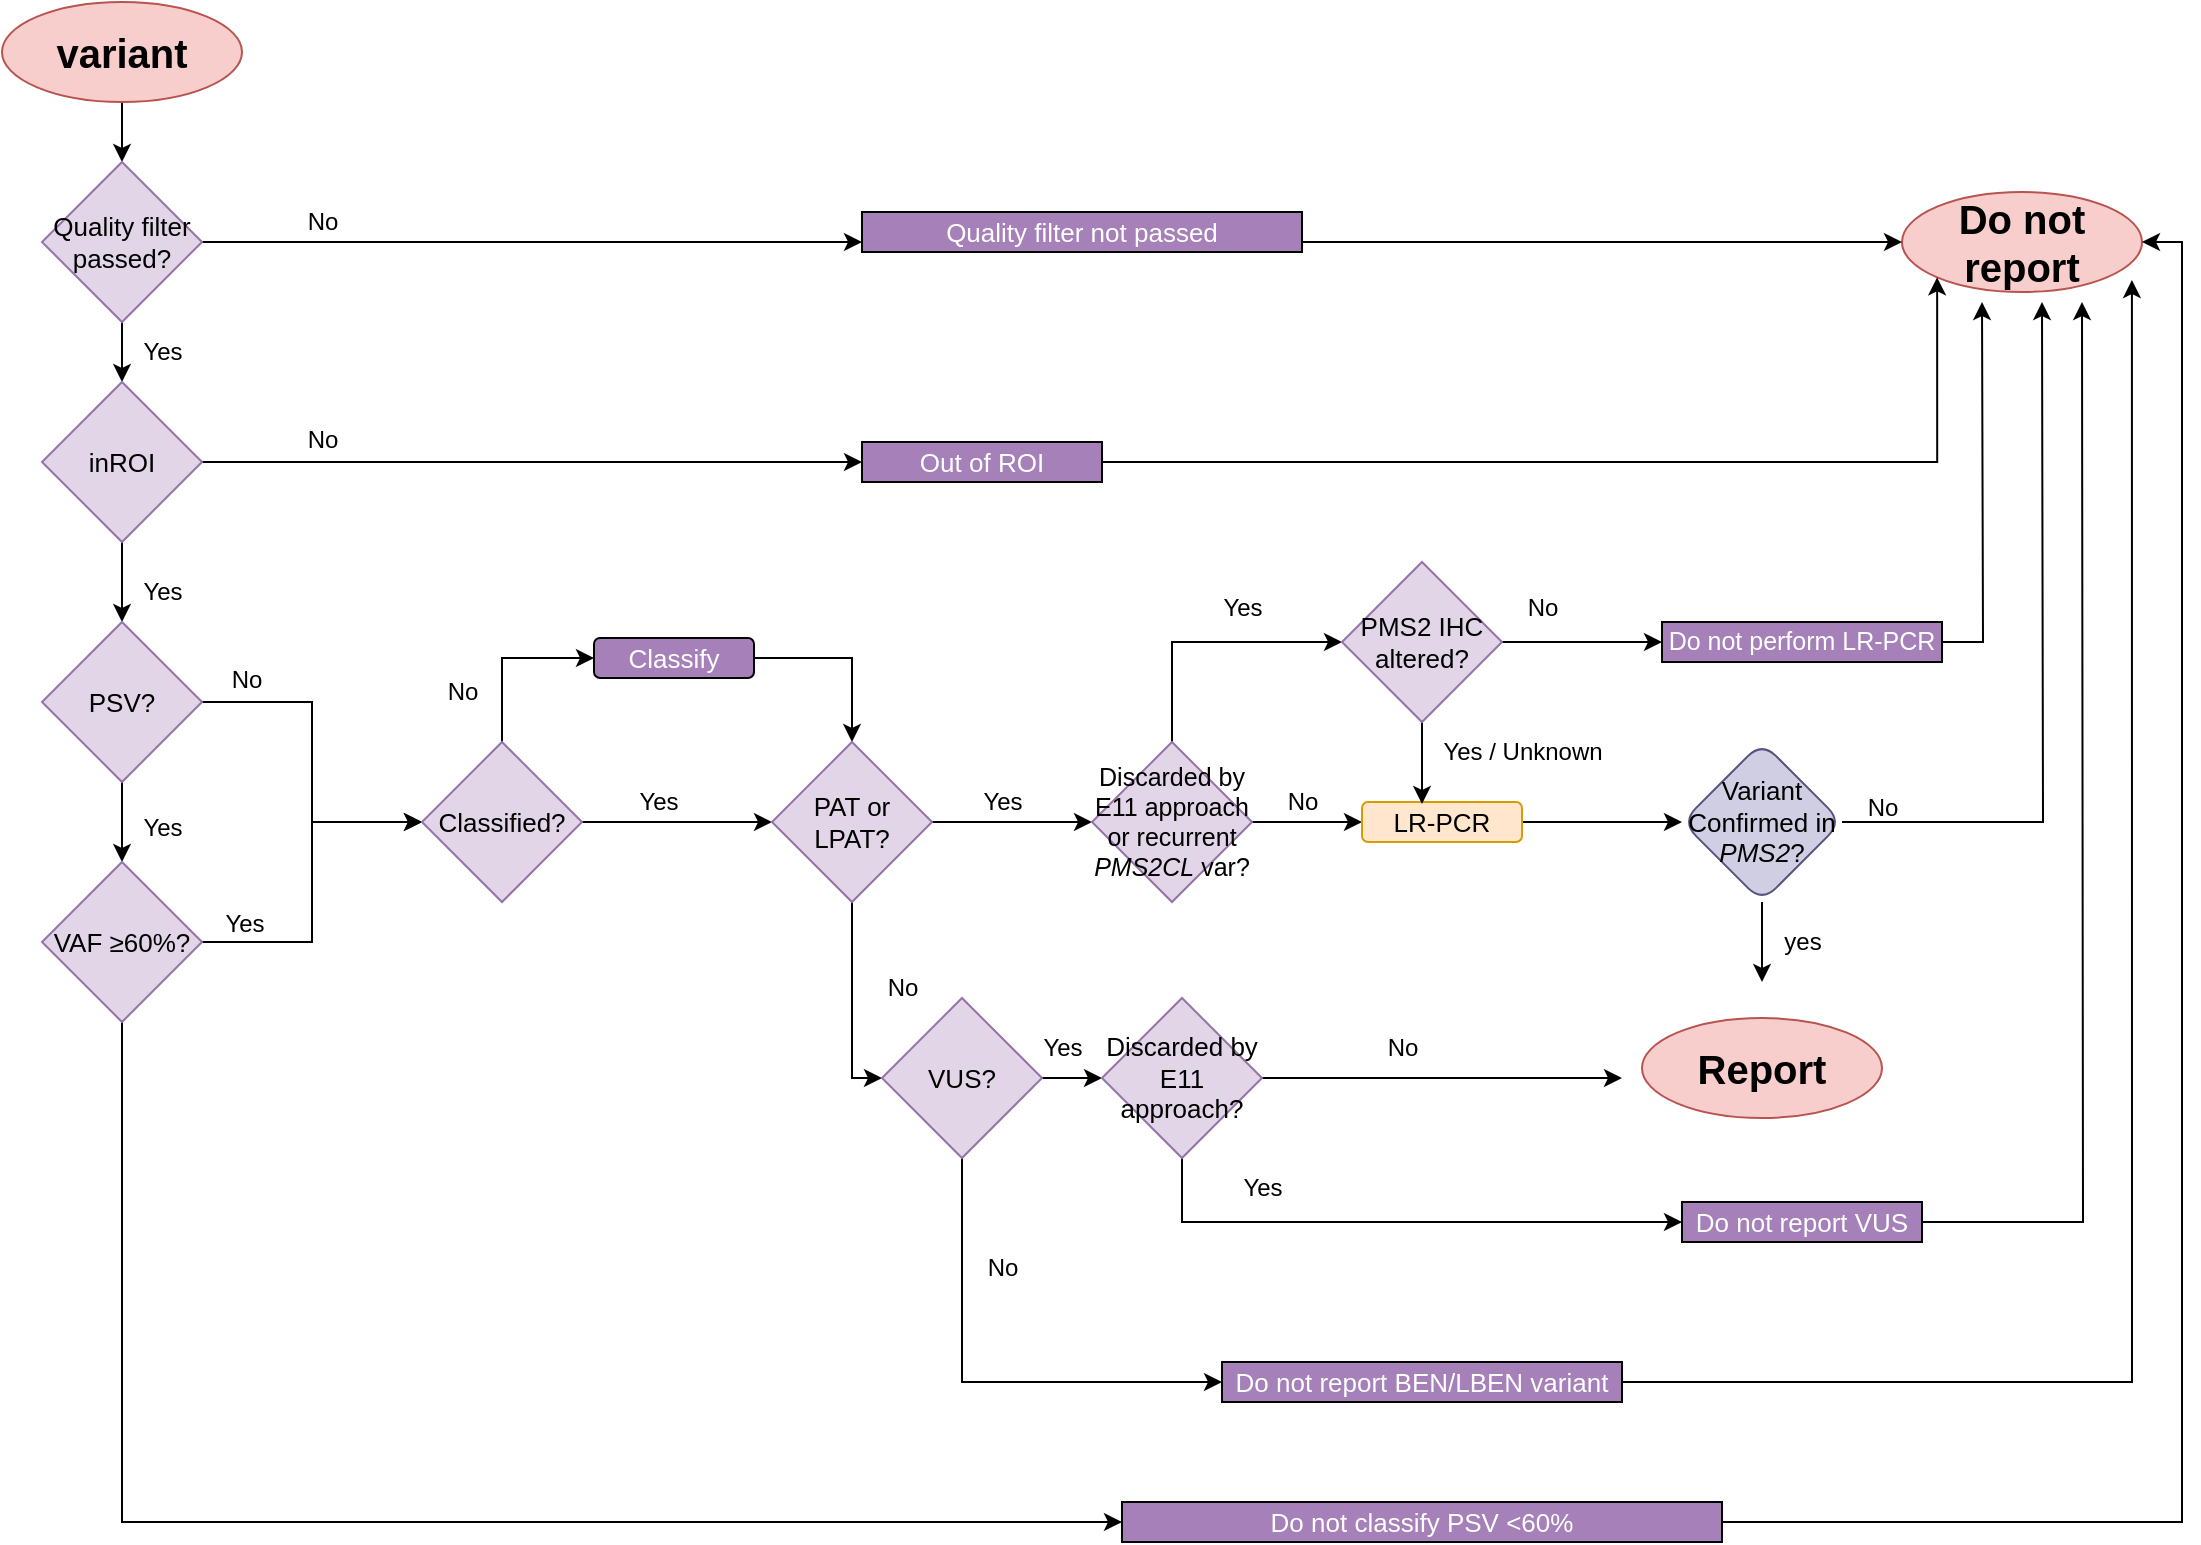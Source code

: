 <mxfile version="22.1.17" type="github">
  <diagram name="Page-1" id="Qz9lvQuuYSKgR6KqhHCB">
    <mxGraphModel dx="1504" dy="837" grid="1" gridSize="10" guides="1" tooltips="1" connect="1" arrows="1" fold="1" page="1" pageScale="1" pageWidth="850" pageHeight="1100" math="0" shadow="0">
      <root>
        <mxCell id="0" />
        <mxCell id="1" parent="0" />
        <mxCell id="L2tWmQwmKj26mh4VTE-m-6" style="edgeStyle=orthogonalEdgeStyle;rounded=0;orthogonalLoop=1;jettySize=auto;html=1;entryX=0.5;entryY=0;entryDx=0;entryDy=0;" parent="1" source="L2tWmQwmKj26mh4VTE-m-1" target="L2tWmQwmKj26mh4VTE-m-2" edge="1">
          <mxGeometry relative="1" as="geometry" />
        </mxCell>
        <mxCell id="L2tWmQwmKj26mh4VTE-m-1" value="&lt;font style=&quot;font-size: 20px;&quot;&gt;&lt;b&gt;&lt;font style=&quot;font-size: 20px;&quot;&gt;variant&lt;/font&gt;&lt;/b&gt;&lt;/font&gt;" style="ellipse;whiteSpace=wrap;html=1;fillColor=#f8cecc;strokeColor=#b85450;" parent="1" vertex="1">
          <mxGeometry x="40" y="150" width="120" height="50" as="geometry" />
        </mxCell>
        <mxCell id="L2tWmQwmKj26mh4VTE-m-11" style="edgeStyle=orthogonalEdgeStyle;rounded=0;orthogonalLoop=1;jettySize=auto;html=1;entryX=0;entryY=0.75;entryDx=0;entryDy=0;" parent="1" source="L2tWmQwmKj26mh4VTE-m-2" target="L2tWmQwmKj26mh4VTE-m-10" edge="1">
          <mxGeometry relative="1" as="geometry" />
        </mxCell>
        <mxCell id="L2tWmQwmKj26mh4VTE-m-16" style="edgeStyle=orthogonalEdgeStyle;rounded=0;orthogonalLoop=1;jettySize=auto;html=1;entryX=0.5;entryY=0;entryDx=0;entryDy=0;" parent="1" source="L2tWmQwmKj26mh4VTE-m-2" target="L2tWmQwmKj26mh4VTE-m-3" edge="1">
          <mxGeometry relative="1" as="geometry" />
        </mxCell>
        <mxCell id="L2tWmQwmKj26mh4VTE-m-2" value="Quality filter passed?" style="rhombus;whiteSpace=wrap;html=1;fillColor=#e1d5e7;strokeColor=#9673a6;fontSize=13;" parent="1" vertex="1">
          <mxGeometry x="60" y="230" width="80" height="80" as="geometry" />
        </mxCell>
        <mxCell id="L2tWmQwmKj26mh4VTE-m-14" value="" style="edgeStyle=orthogonalEdgeStyle;rounded=0;orthogonalLoop=1;jettySize=auto;html=1;" parent="1" source="L2tWmQwmKj26mh4VTE-m-3" target="L2tWmQwmKj26mh4VTE-m-13" edge="1">
          <mxGeometry relative="1" as="geometry" />
        </mxCell>
        <mxCell id="L2tWmQwmKj26mh4VTE-m-19" style="edgeStyle=orthogonalEdgeStyle;rounded=0;orthogonalLoop=1;jettySize=auto;html=1;entryX=0.5;entryY=0;entryDx=0;entryDy=0;" parent="1" source="L2tWmQwmKj26mh4VTE-m-3" target="L2tWmQwmKj26mh4VTE-m-4" edge="1">
          <mxGeometry relative="1" as="geometry" />
        </mxCell>
        <mxCell id="L2tWmQwmKj26mh4VTE-m-3" value="inROI" style="rhombus;whiteSpace=wrap;html=1;fillColor=#e1d5e7;strokeColor=#9673a6;fontSize=13;" parent="1" vertex="1">
          <mxGeometry x="60" y="340" width="80" height="80" as="geometry" />
        </mxCell>
        <mxCell id="L2tWmQwmKj26mh4VTE-m-22" style="edgeStyle=orthogonalEdgeStyle;rounded=0;orthogonalLoop=1;jettySize=auto;html=1;entryX=0.5;entryY=0;entryDx=0;entryDy=0;" parent="1" source="L2tWmQwmKj26mh4VTE-m-4" target="L2tWmQwmKj26mh4VTE-m-21" edge="1">
          <mxGeometry relative="1" as="geometry" />
        </mxCell>
        <mxCell id="L2tWmQwmKj26mh4VTE-m-30" style="edgeStyle=orthogonalEdgeStyle;rounded=0;orthogonalLoop=1;jettySize=auto;html=1;" parent="1" source="L2tWmQwmKj26mh4VTE-m-4" target="L2tWmQwmKj26mh4VTE-m-23" edge="1">
          <mxGeometry relative="1" as="geometry" />
        </mxCell>
        <mxCell id="L2tWmQwmKj26mh4VTE-m-4" value="PSV?" style="rhombus;whiteSpace=wrap;html=1;fillColor=#e1d5e7;strokeColor=#9673a6;fontSize=13;" parent="1" vertex="1">
          <mxGeometry x="60" y="460" width="80" height="80" as="geometry" />
        </mxCell>
        <mxCell id="L2tWmQwmKj26mh4VTE-m-5" value="&lt;font size=&quot;1&quot;&gt;&lt;b&gt;&lt;font style=&quot;font-size: 20px;&quot;&gt;Do not report&lt;/font&gt;&lt;/b&gt;&lt;/font&gt;" style="ellipse;whiteSpace=wrap;html=1;fillColor=#f8cecc;strokeColor=#b85450;gradientColor=none;fontSize=16;" parent="1" vertex="1">
          <mxGeometry x="990" y="245" width="120" height="50" as="geometry" />
        </mxCell>
        <mxCell id="L2tWmQwmKj26mh4VTE-m-8" value="No" style="text;html=1;align=center;verticalAlign=middle;resizable=0;points=[];autosize=1;strokeColor=none;fillColor=none;" parent="1" vertex="1">
          <mxGeometry x="180" y="245" width="40" height="30" as="geometry" />
        </mxCell>
        <mxCell id="L2tWmQwmKj26mh4VTE-m-12" style="edgeStyle=orthogonalEdgeStyle;rounded=0;orthogonalLoop=1;jettySize=auto;html=1;" parent="1" source="L2tWmQwmKj26mh4VTE-m-10" target="L2tWmQwmKj26mh4VTE-m-5" edge="1">
          <mxGeometry relative="1" as="geometry">
            <Array as="points">
              <mxPoint x="740" y="270" />
              <mxPoint x="740" y="270" />
            </Array>
          </mxGeometry>
        </mxCell>
        <mxCell id="L2tWmQwmKj26mh4VTE-m-10" value="Quality filter not passed" style="rounded=0;whiteSpace=wrap;html=1;fillColor=#A680B8;fontSize=13;fontColor=#ffffff;" parent="1" vertex="1">
          <mxGeometry x="470" y="255" width="220" height="20" as="geometry" />
        </mxCell>
        <mxCell id="L2tWmQwmKj26mh4VTE-m-15" style="edgeStyle=orthogonalEdgeStyle;rounded=0;orthogonalLoop=1;jettySize=auto;html=1;entryX=0;entryY=1;entryDx=0;entryDy=0;" parent="1" source="L2tWmQwmKj26mh4VTE-m-13" target="L2tWmQwmKj26mh4VTE-m-5" edge="1">
          <mxGeometry relative="1" as="geometry" />
        </mxCell>
        <mxCell id="L2tWmQwmKj26mh4VTE-m-13" value="Out of ROI" style="whiteSpace=wrap;html=1;fillColor=#A680B8;fontSize=13;fontColor=#ffffff;" parent="1" vertex="1">
          <mxGeometry x="470" y="370" width="120" height="20" as="geometry" />
        </mxCell>
        <mxCell id="L2tWmQwmKj26mh4VTE-m-17" value="Yes" style="text;html=1;align=center;verticalAlign=middle;resizable=0;points=[];autosize=1;strokeColor=none;fillColor=none;" parent="1" vertex="1">
          <mxGeometry x="100" y="310" width="40" height="30" as="geometry" />
        </mxCell>
        <mxCell id="L2tWmQwmKj26mh4VTE-m-18" value="No" style="text;html=1;align=center;verticalAlign=middle;resizable=0;points=[];autosize=1;strokeColor=none;fillColor=none;" parent="1" vertex="1">
          <mxGeometry x="180" y="354" width="40" height="30" as="geometry" />
        </mxCell>
        <mxCell id="L2tWmQwmKj26mh4VTE-m-20" value="Yes" style="text;html=1;align=center;verticalAlign=middle;resizable=0;points=[];autosize=1;strokeColor=none;fillColor=none;" parent="1" vertex="1">
          <mxGeometry x="100" y="430" width="40" height="30" as="geometry" />
        </mxCell>
        <mxCell id="L2tWmQwmKj26mh4VTE-m-27" value="" style="edgeStyle=orthogonalEdgeStyle;rounded=0;orthogonalLoop=1;jettySize=auto;html=1;" parent="1" source="L2tWmQwmKj26mh4VTE-m-21" target="L2tWmQwmKj26mh4VTE-m-26" edge="1">
          <mxGeometry relative="1" as="geometry">
            <Array as="points">
              <mxPoint x="100" y="910" />
              <mxPoint x="670" y="910" />
            </Array>
          </mxGeometry>
        </mxCell>
        <mxCell id="L2tWmQwmKj26mh4VTE-m-31" style="edgeStyle=orthogonalEdgeStyle;rounded=0;orthogonalLoop=1;jettySize=auto;html=1;" parent="1" source="L2tWmQwmKj26mh4VTE-m-21" target="L2tWmQwmKj26mh4VTE-m-23" edge="1">
          <mxGeometry relative="1" as="geometry" />
        </mxCell>
        <mxCell id="L2tWmQwmKj26mh4VTE-m-21" value="VAF ≥60%?" style="rhombus;whiteSpace=wrap;html=1;fillColor=#e1d5e7;strokeColor=#9673a6;fontSize=13;" parent="1" vertex="1">
          <mxGeometry x="60" y="580" width="80" height="80" as="geometry" />
        </mxCell>
        <mxCell id="L2tWmQwmKj26mh4VTE-m-43" style="edgeStyle=orthogonalEdgeStyle;rounded=0;orthogonalLoop=1;jettySize=auto;html=1;entryX=0;entryY=0.5;entryDx=0;entryDy=0;" parent="1" source="L2tWmQwmKj26mh4VTE-m-23" target="L2tWmQwmKj26mh4VTE-m-35" edge="1">
          <mxGeometry relative="1" as="geometry">
            <Array as="points">
              <mxPoint x="290" y="478" />
            </Array>
          </mxGeometry>
        </mxCell>
        <mxCell id="L2tWmQwmKj26mh4VTE-m-45" value="" style="edgeStyle=orthogonalEdgeStyle;rounded=0;orthogonalLoop=1;jettySize=auto;html=1;" parent="1" source="L2tWmQwmKj26mh4VTE-m-23" target="L2tWmQwmKj26mh4VTE-m-44" edge="1">
          <mxGeometry relative="1" as="geometry" />
        </mxCell>
        <mxCell id="L2tWmQwmKj26mh4VTE-m-23" value="Classified?" style="rhombus;whiteSpace=wrap;html=1;fillColor=#e1d5e7;strokeColor=#9673a6;fontSize=13;" parent="1" vertex="1">
          <mxGeometry x="250" y="520" width="80" height="80" as="geometry" />
        </mxCell>
        <mxCell id="L2tWmQwmKj26mh4VTE-m-95" style="edgeStyle=orthogonalEdgeStyle;rounded=0;orthogonalLoop=1;jettySize=auto;html=1;entryX=1;entryY=0.5;entryDx=0;entryDy=0;" parent="1" source="L2tWmQwmKj26mh4VTE-m-26" target="L2tWmQwmKj26mh4VTE-m-5" edge="1">
          <mxGeometry relative="1" as="geometry" />
        </mxCell>
        <mxCell id="L2tWmQwmKj26mh4VTE-m-26" value="Do not classify PSV &amp;lt;60%" style="whiteSpace=wrap;html=1;fillColor=#A680B8;fontSize=13;fontColor=#ffffff;" parent="1" vertex="1">
          <mxGeometry x="600" y="900" width="300" height="20" as="geometry" />
        </mxCell>
        <mxCell id="L2tWmQwmKj26mh4VTE-m-32" value="No" style="text;html=1;align=center;verticalAlign=middle;resizable=0;points=[];autosize=1;strokeColor=none;fillColor=none;" parent="1" vertex="1">
          <mxGeometry x="142" y="474" width="40" height="30" as="geometry" />
        </mxCell>
        <mxCell id="L2tWmQwmKj26mh4VTE-m-33" value="Yes" style="text;html=1;align=center;verticalAlign=middle;resizable=0;points=[];autosize=1;strokeColor=none;fillColor=none;" parent="1" vertex="1">
          <mxGeometry x="141" y="596" width="40" height="30" as="geometry" />
        </mxCell>
        <mxCell id="L2tWmQwmKj26mh4VTE-m-48" style="edgeStyle=orthogonalEdgeStyle;rounded=0;orthogonalLoop=1;jettySize=auto;html=1;entryX=0.5;entryY=0;entryDx=0;entryDy=0;" parent="1" source="L2tWmQwmKj26mh4VTE-m-35" target="L2tWmQwmKj26mh4VTE-m-44" edge="1">
          <mxGeometry relative="1" as="geometry" />
        </mxCell>
        <mxCell id="L2tWmQwmKj26mh4VTE-m-35" value="Classify " style="rounded=1;whiteSpace=wrap;html=1;fillColor=#A680B8;fontSize=13;fontColor=#ffffff;" parent="1" vertex="1">
          <mxGeometry x="336" y="468" width="80" height="20" as="geometry" />
        </mxCell>
        <mxCell id="L2tWmQwmKj26mh4VTE-m-47" value="" style="edgeStyle=orthogonalEdgeStyle;rounded=0;orthogonalLoop=1;jettySize=auto;html=1;" parent="1" source="L2tWmQwmKj26mh4VTE-m-44" target="L2tWmQwmKj26mh4VTE-m-46" edge="1">
          <mxGeometry relative="1" as="geometry" />
        </mxCell>
        <mxCell id="L2tWmQwmKj26mh4VTE-m-63" style="edgeStyle=orthogonalEdgeStyle;rounded=0;orthogonalLoop=1;jettySize=auto;html=1;entryX=0;entryY=0.5;entryDx=0;entryDy=0;" parent="1" source="L2tWmQwmKj26mh4VTE-m-44" target="L2tWmQwmKj26mh4VTE-m-62" edge="1">
          <mxGeometry relative="1" as="geometry">
            <Array as="points">
              <mxPoint x="465" y="688" />
            </Array>
          </mxGeometry>
        </mxCell>
        <mxCell id="L2tWmQwmKj26mh4VTE-m-44" value="PAT or LPAT?" style="rhombus;whiteSpace=wrap;html=1;fillColor=#e1d5e7;strokeColor=#9673a6;fontSize=13;" parent="1" vertex="1">
          <mxGeometry x="425" y="520" width="80" height="80" as="geometry" />
        </mxCell>
        <mxCell id="L2tWmQwmKj26mh4VTE-m-51" style="edgeStyle=orthogonalEdgeStyle;rounded=0;orthogonalLoop=1;jettySize=auto;html=1;entryX=0;entryY=0.5;entryDx=0;entryDy=0;" parent="1" source="L2tWmQwmKj26mh4VTE-m-46" target="L2tWmQwmKj26mh4VTE-m-49" edge="1">
          <mxGeometry relative="1" as="geometry" />
        </mxCell>
        <mxCell id="L2tWmQwmKj26mh4VTE-m-55" style="edgeStyle=orthogonalEdgeStyle;rounded=0;orthogonalLoop=1;jettySize=auto;html=1;exitX=0.5;exitY=0;exitDx=0;exitDy=0;entryX=0;entryY=0.5;entryDx=0;entryDy=0;" parent="1" source="L2tWmQwmKj26mh4VTE-m-46" target="L2tWmQwmKj26mh4VTE-m-54" edge="1">
          <mxGeometry relative="1" as="geometry" />
        </mxCell>
        <mxCell id="L2tWmQwmKj26mh4VTE-m-46" value="&lt;font style=&quot;font-size: 12.5px;&quot;&gt;Discarded by E11 approach or recurrent &lt;i style=&quot;font-size: 12.5px;&quot;&gt;PMS2CL&lt;/i&gt; var?&lt;/font&gt;" style="rhombus;whiteSpace=wrap;html=1;fillColor=#e1d5e7;strokeColor=#9673a6;fontSize=12.5;" parent="1" vertex="1">
          <mxGeometry x="585" y="520" width="80" height="80" as="geometry" />
        </mxCell>
        <mxCell id="L2tWmQwmKj26mh4VTE-m-86" value="" style="edgeStyle=orthogonalEdgeStyle;rounded=0;orthogonalLoop=1;jettySize=auto;html=1;" parent="1" source="L2tWmQwmKj26mh4VTE-m-49" target="L2tWmQwmKj26mh4VTE-m-85" edge="1">
          <mxGeometry relative="1" as="geometry" />
        </mxCell>
        <mxCell id="L2tWmQwmKj26mh4VTE-m-49" value="LR-PCR" style="rounded=1;whiteSpace=wrap;html=1;fillColor=#ffe6cc;strokeColor=#d79b00;fontSize=13;" parent="1" vertex="1">
          <mxGeometry x="720" y="550" width="80" height="20" as="geometry" />
        </mxCell>
        <mxCell id="L2tWmQwmKj26mh4VTE-m-50" value="Yes" style="text;html=1;align=center;verticalAlign=middle;resizable=0;points=[];autosize=1;strokeColor=none;fillColor=none;" parent="1" vertex="1">
          <mxGeometry x="520" y="535" width="40" height="30" as="geometry" />
        </mxCell>
        <mxCell id="L2tWmQwmKj26mh4VTE-m-52" value="No" style="text;html=1;align=center;verticalAlign=middle;resizable=0;points=[];autosize=1;strokeColor=none;fillColor=none;" parent="1" vertex="1">
          <mxGeometry x="670" y="535" width="40" height="30" as="geometry" />
        </mxCell>
        <mxCell id="L2tWmQwmKj26mh4VTE-m-57" style="edgeStyle=orthogonalEdgeStyle;rounded=0;orthogonalLoop=1;jettySize=auto;html=1;entryX=0.375;entryY=0.05;entryDx=0;entryDy=0;entryPerimeter=0;" parent="1" source="L2tWmQwmKj26mh4VTE-m-54" target="L2tWmQwmKj26mh4VTE-m-49" edge="1">
          <mxGeometry relative="1" as="geometry" />
        </mxCell>
        <mxCell id="L2tWmQwmKj26mh4VTE-m-68" value="" style="edgeStyle=orthogonalEdgeStyle;rounded=0;orthogonalLoop=1;jettySize=auto;html=1;" parent="1" source="L2tWmQwmKj26mh4VTE-m-54" target="L2tWmQwmKj26mh4VTE-m-67" edge="1">
          <mxGeometry relative="1" as="geometry" />
        </mxCell>
        <mxCell id="L2tWmQwmKj26mh4VTE-m-54" value="PMS2 IHC altered?" style="rhombus;whiteSpace=wrap;html=1;fillColor=#e1d5e7;strokeColor=#9673a6;fontSize=13;" parent="1" vertex="1">
          <mxGeometry x="710" y="430" width="80" height="80" as="geometry" />
        </mxCell>
        <mxCell id="L2tWmQwmKj26mh4VTE-m-56" value="Yes" style="text;html=1;align=center;verticalAlign=middle;resizable=0;points=[];autosize=1;strokeColor=none;fillColor=none;" parent="1" vertex="1">
          <mxGeometry x="640" y="438" width="40" height="30" as="geometry" />
        </mxCell>
        <mxCell id="L2tWmQwmKj26mh4VTE-m-58" value="Yes / Unknown" style="text;html=1;align=center;verticalAlign=middle;resizable=0;points=[];autosize=1;strokeColor=none;fillColor=none;" parent="1" vertex="1">
          <mxGeometry x="750" y="510" width="100" height="30" as="geometry" />
        </mxCell>
        <mxCell id="L2tWmQwmKj26mh4VTE-m-60" value="No" style="text;html=1;align=center;verticalAlign=middle;resizable=0;points=[];autosize=1;strokeColor=none;fillColor=none;" parent="1" vertex="1">
          <mxGeometry x="790" y="438" width="40" height="30" as="geometry" />
        </mxCell>
        <mxCell id="L2tWmQwmKj26mh4VTE-m-71" style="edgeStyle=orthogonalEdgeStyle;rounded=0;orthogonalLoop=1;jettySize=auto;html=1;" parent="1" source="L2tWmQwmKj26mh4VTE-m-62" target="L2tWmQwmKj26mh4VTE-m-70" edge="1">
          <mxGeometry relative="1" as="geometry" />
        </mxCell>
        <mxCell id="L2tWmQwmKj26mh4VTE-m-75" value="" style="edgeStyle=orthogonalEdgeStyle;rounded=0;orthogonalLoop=1;jettySize=auto;html=1;" parent="1" source="L2tWmQwmKj26mh4VTE-m-62" target="L2tWmQwmKj26mh4VTE-m-74" edge="1">
          <mxGeometry relative="1" as="geometry">
            <Array as="points">
              <mxPoint x="520" y="840" />
            </Array>
          </mxGeometry>
        </mxCell>
        <mxCell id="L2tWmQwmKj26mh4VTE-m-62" value="VUS?" style="rhombus;whiteSpace=wrap;html=1;fillColor=#e1d5e7;strokeColor=#9673a6;fontSize=13;" parent="1" vertex="1">
          <mxGeometry x="480" y="648" width="80" height="80" as="geometry" />
        </mxCell>
        <mxCell id="L2tWmQwmKj26mh4VTE-m-64" value="No" style="text;html=1;align=center;verticalAlign=middle;resizable=0;points=[];autosize=1;strokeColor=none;fillColor=none;" parent="1" vertex="1">
          <mxGeometry x="470" y="628" width="40" height="30" as="geometry" />
        </mxCell>
        <mxCell id="L2tWmQwmKj26mh4VTE-m-98" style="edgeStyle=orthogonalEdgeStyle;rounded=0;orthogonalLoop=1;jettySize=auto;html=1;" parent="1" source="L2tWmQwmKj26mh4VTE-m-67" edge="1">
          <mxGeometry relative="1" as="geometry">
            <mxPoint x="1030" y="300" as="targetPoint" />
          </mxGeometry>
        </mxCell>
        <mxCell id="L2tWmQwmKj26mh4VTE-m-67" value="Do not perform LR-PCR" style="whiteSpace=wrap;html=1;fillColor=#A680B8;fontSize=12.5;fontColor=#ffffff;" parent="1" vertex="1">
          <mxGeometry x="870" y="460" width="140" height="20" as="geometry" />
        </mxCell>
        <mxCell id="L2tWmQwmKj26mh4VTE-m-97" style="edgeStyle=orthogonalEdgeStyle;rounded=0;orthogonalLoop=1;jettySize=auto;html=1;entryX=0;entryY=0.5;entryDx=0;entryDy=0;" parent="1" source="L2tWmQwmKj26mh4VTE-m-70" target="L2tWmQwmKj26mh4VTE-m-81" edge="1">
          <mxGeometry relative="1" as="geometry">
            <Array as="points">
              <mxPoint x="630" y="760" />
            </Array>
          </mxGeometry>
        </mxCell>
        <mxCell id="L2tWmQwmKj26mh4VTE-m-100" style="edgeStyle=orthogonalEdgeStyle;rounded=0;orthogonalLoop=1;jettySize=auto;html=1;" parent="1" source="L2tWmQwmKj26mh4VTE-m-70" edge="1">
          <mxGeometry relative="1" as="geometry">
            <mxPoint x="850" y="688" as="targetPoint" />
          </mxGeometry>
        </mxCell>
        <mxCell id="L2tWmQwmKj26mh4VTE-m-70" value="Discarded by E11 approach?" style="rhombus;whiteSpace=wrap;html=1;fillColor=#e1d5e7;strokeColor=#9673a6;fontSize=13;" parent="1" vertex="1">
          <mxGeometry x="590" y="648" width="80" height="80" as="geometry" />
        </mxCell>
        <mxCell id="L2tWmQwmKj26mh4VTE-m-72" value="Yes" style="text;html=1;align=center;verticalAlign=middle;resizable=0;points=[];autosize=1;strokeColor=none;fillColor=none;" parent="1" vertex="1">
          <mxGeometry x="550" y="658" width="40" height="30" as="geometry" />
        </mxCell>
        <mxCell id="L2tWmQwmKj26mh4VTE-m-99" style="edgeStyle=orthogonalEdgeStyle;rounded=0;orthogonalLoop=1;jettySize=auto;html=1;entryX=0.958;entryY=0.88;entryDx=0;entryDy=0;entryPerimeter=0;" parent="1" source="L2tWmQwmKj26mh4VTE-m-74" target="L2tWmQwmKj26mh4VTE-m-5" edge="1">
          <mxGeometry relative="1" as="geometry" />
        </mxCell>
        <mxCell id="L2tWmQwmKj26mh4VTE-m-74" value="Do not report BEN/LBEN variant" style="whiteSpace=wrap;html=1;fillColor=#A680B8;fontSize=13;fontColor=#ffffff;" parent="1" vertex="1">
          <mxGeometry x="650" y="830" width="200" height="20" as="geometry" />
        </mxCell>
        <mxCell id="L2tWmQwmKj26mh4VTE-m-80" value="Yes" style="text;html=1;align=center;verticalAlign=middle;resizable=0;points=[];autosize=1;strokeColor=none;fillColor=none;" parent="1" vertex="1">
          <mxGeometry x="650" y="728" width="40" height="30" as="geometry" />
        </mxCell>
        <mxCell id="L2tWmQwmKj26mh4VTE-m-83" style="edgeStyle=orthogonalEdgeStyle;rounded=0;orthogonalLoop=1;jettySize=auto;html=1;" parent="1" source="L2tWmQwmKj26mh4VTE-m-81" edge="1">
          <mxGeometry relative="1" as="geometry">
            <mxPoint x="1080" y="300" as="targetPoint" />
          </mxGeometry>
        </mxCell>
        <mxCell id="L2tWmQwmKj26mh4VTE-m-81" value="Do not report VUS" style="whiteSpace=wrap;html=1;fillColor=#A680B8;fontSize=13;fontColor=#ffffff;" parent="1" vertex="1">
          <mxGeometry x="880" y="750" width="120" height="20" as="geometry" />
        </mxCell>
        <mxCell id="L2tWmQwmKj26mh4VTE-m-87" style="edgeStyle=orthogonalEdgeStyle;rounded=0;orthogonalLoop=1;jettySize=auto;html=1;" parent="1" source="L2tWmQwmKj26mh4VTE-m-85" edge="1">
          <mxGeometry relative="1" as="geometry">
            <mxPoint x="1060" y="300" as="targetPoint" />
          </mxGeometry>
        </mxCell>
        <mxCell id="L2tWmQwmKj26mh4VTE-m-93" style="edgeStyle=orthogonalEdgeStyle;rounded=0;orthogonalLoop=1;jettySize=auto;html=1;" parent="1" source="L2tWmQwmKj26mh4VTE-m-85" edge="1">
          <mxGeometry relative="1" as="geometry">
            <mxPoint x="920" y="640" as="targetPoint" />
          </mxGeometry>
        </mxCell>
        <mxCell id="L2tWmQwmKj26mh4VTE-m-85" value="Variant Confirmed in &lt;i style=&quot;font-size: 13px;&quot;&gt;PMS2&lt;/i&gt;?" style="rhombus;whiteSpace=wrap;html=1;rounded=1;fillColor=#d0cee2;strokeColor=#56517e;fontSize=13;" parent="1" vertex="1">
          <mxGeometry x="880" y="520" width="80" height="80" as="geometry" />
        </mxCell>
        <mxCell id="L2tWmQwmKj26mh4VTE-m-88" value="No" style="text;html=1;align=center;verticalAlign=middle;resizable=0;points=[];autosize=1;strokeColor=none;fillColor=none;" parent="1" vertex="1">
          <mxGeometry x="960" y="538" width="40" height="30" as="geometry" />
        </mxCell>
        <mxCell id="L2tWmQwmKj26mh4VTE-m-90" value="&lt;b&gt;&lt;font style=&quot;font-size: 20px;&quot;&gt;Report&lt;/font&gt;&lt;/b&gt;" style="ellipse;whiteSpace=wrap;html=1;fillColor=#f8cecc;strokeColor=#b85450;" parent="1" vertex="1">
          <mxGeometry x="860" y="658" width="120" height="50" as="geometry" />
        </mxCell>
        <mxCell id="L2tWmQwmKj26mh4VTE-m-92" value="No" style="text;html=1;align=center;verticalAlign=middle;resizable=0;points=[];autosize=1;strokeColor=none;fillColor=none;" parent="1" vertex="1">
          <mxGeometry x="720" y="658" width="40" height="30" as="geometry" />
        </mxCell>
        <mxCell id="L2tWmQwmKj26mh4VTE-m-94" value="yes" style="text;html=1;align=center;verticalAlign=middle;resizable=0;points=[];autosize=1;strokeColor=none;fillColor=none;" parent="1" vertex="1">
          <mxGeometry x="920" y="605" width="40" height="30" as="geometry" />
        </mxCell>
        <mxCell id="L2tWmQwmKj26mh4VTE-m-96" value="No" style="text;html=1;align=center;verticalAlign=middle;resizable=0;points=[];autosize=1;strokeColor=none;fillColor=none;" parent="1" vertex="1">
          <mxGeometry x="520" y="768" width="40" height="30" as="geometry" />
        </mxCell>
        <mxCell id="SR0BKIwaYJ7FU_kiTIJc-1" value="Yes" style="text;html=1;align=center;verticalAlign=middle;resizable=0;points=[];autosize=1;strokeColor=none;fillColor=none;" parent="1" vertex="1">
          <mxGeometry x="100" y="548" width="40" height="30" as="geometry" />
        </mxCell>
        <mxCell id="VvM0HyJ-iAyLZYTbCm-p-1" value="No" style="text;html=1;align=center;verticalAlign=middle;resizable=0;points=[];autosize=1;strokeColor=none;fillColor=none;" parent="1" vertex="1">
          <mxGeometry x="250" y="480" width="40" height="30" as="geometry" />
        </mxCell>
        <mxCell id="VvM0HyJ-iAyLZYTbCm-p-2" value="Yes" style="text;html=1;align=center;verticalAlign=middle;resizable=0;points=[];autosize=1;strokeColor=none;fillColor=none;" parent="1" vertex="1">
          <mxGeometry x="348" y="535" width="40" height="30" as="geometry" />
        </mxCell>
      </root>
    </mxGraphModel>
  </diagram>
</mxfile>
